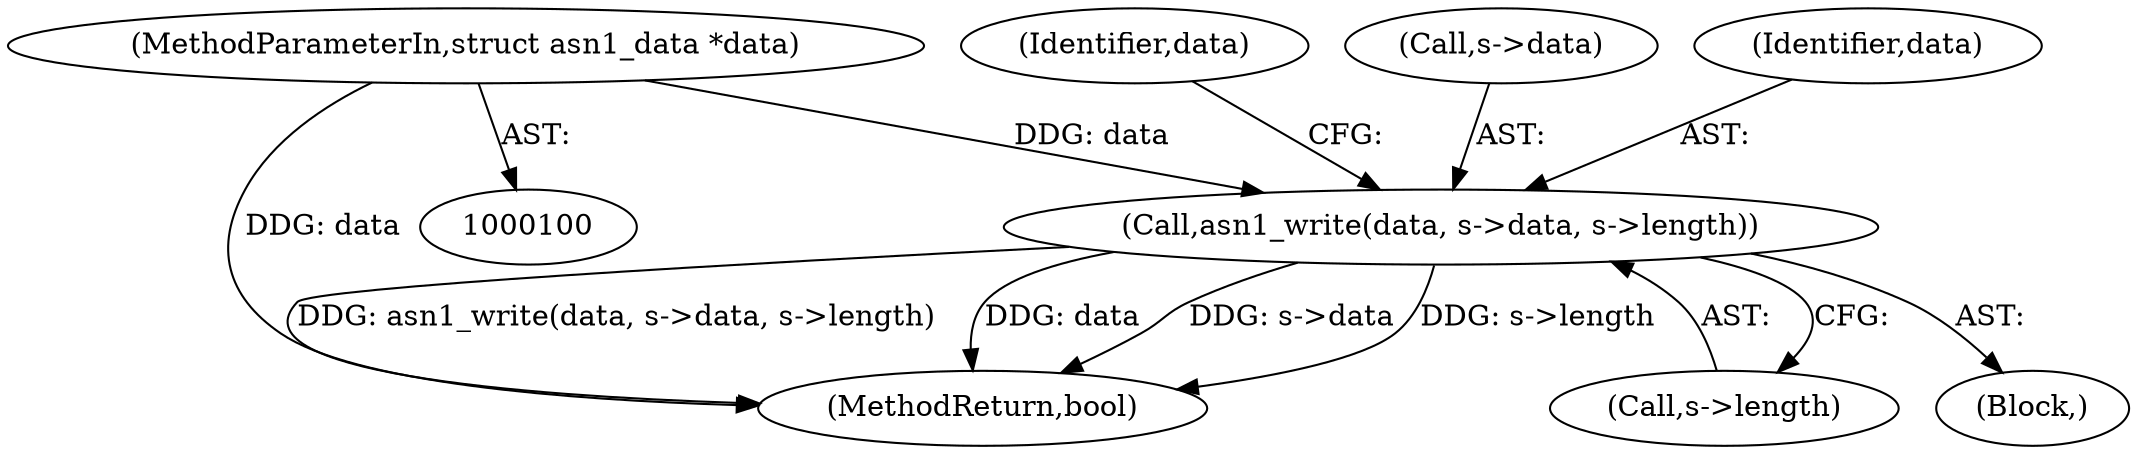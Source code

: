 digraph "1_samba_9d989c9dd7a5b92d0c5d65287935471b83b6e884_4@API" {
"1000104" [label="(Call,asn1_write(data, s->data, s->length))"];
"1000101" [label="(MethodParameterIn,struct asn1_data *data)"];
"1000109" [label="(Call,s->length)"];
"1000117" [label="(MethodReturn,bool)"];
"1000115" [label="(Identifier,data)"];
"1000103" [label="(Block,)"];
"1000106" [label="(Call,s->data)"];
"1000105" [label="(Identifier,data)"];
"1000101" [label="(MethodParameterIn,struct asn1_data *data)"];
"1000104" [label="(Call,asn1_write(data, s->data, s->length))"];
"1000104" -> "1000103"  [label="AST: "];
"1000104" -> "1000109"  [label="CFG: "];
"1000105" -> "1000104"  [label="AST: "];
"1000106" -> "1000104"  [label="AST: "];
"1000109" -> "1000104"  [label="AST: "];
"1000115" -> "1000104"  [label="CFG: "];
"1000104" -> "1000117"  [label="DDG: asn1_write(data, s->data, s->length)"];
"1000104" -> "1000117"  [label="DDG: data"];
"1000104" -> "1000117"  [label="DDG: s->data"];
"1000104" -> "1000117"  [label="DDG: s->length"];
"1000101" -> "1000104"  [label="DDG: data"];
"1000101" -> "1000100"  [label="AST: "];
"1000101" -> "1000117"  [label="DDG: data"];
}
